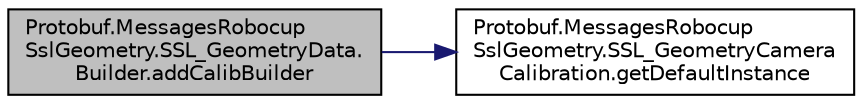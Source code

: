 digraph "Protobuf.MessagesRobocupSslGeometry.SSL_GeometryData.Builder.addCalibBuilder"
{
 // INTERACTIVE_SVG=YES
  edge [fontname="Helvetica",fontsize="10",labelfontname="Helvetica",labelfontsize="10"];
  node [fontname="Helvetica",fontsize="10",shape=record];
  rankdir="LR";
  Node1 [label="Protobuf.MessagesRobocup\lSslGeometry.SSL_GeometryData.\lBuilder.addCalibBuilder",height=0.2,width=0.4,color="black", fillcolor="grey75", style="filled", fontcolor="black"];
  Node1 -> Node2 [color="midnightblue",fontsize="10",style="solid",fontname="Helvetica"];
  Node2 [label="Protobuf.MessagesRobocup\lSslGeometry.SSL_GeometryCamera\lCalibration.getDefaultInstance",height=0.2,width=0.4,color="black", fillcolor="white", style="filled",URL="$d4/d9e/class_protobuf_1_1_messages_robocup_ssl_geometry_1_1_s_s_l___geometry_camera_calibration.html#a3640cbc32faa4eb54dd8e2843da5ce6b"];
}
